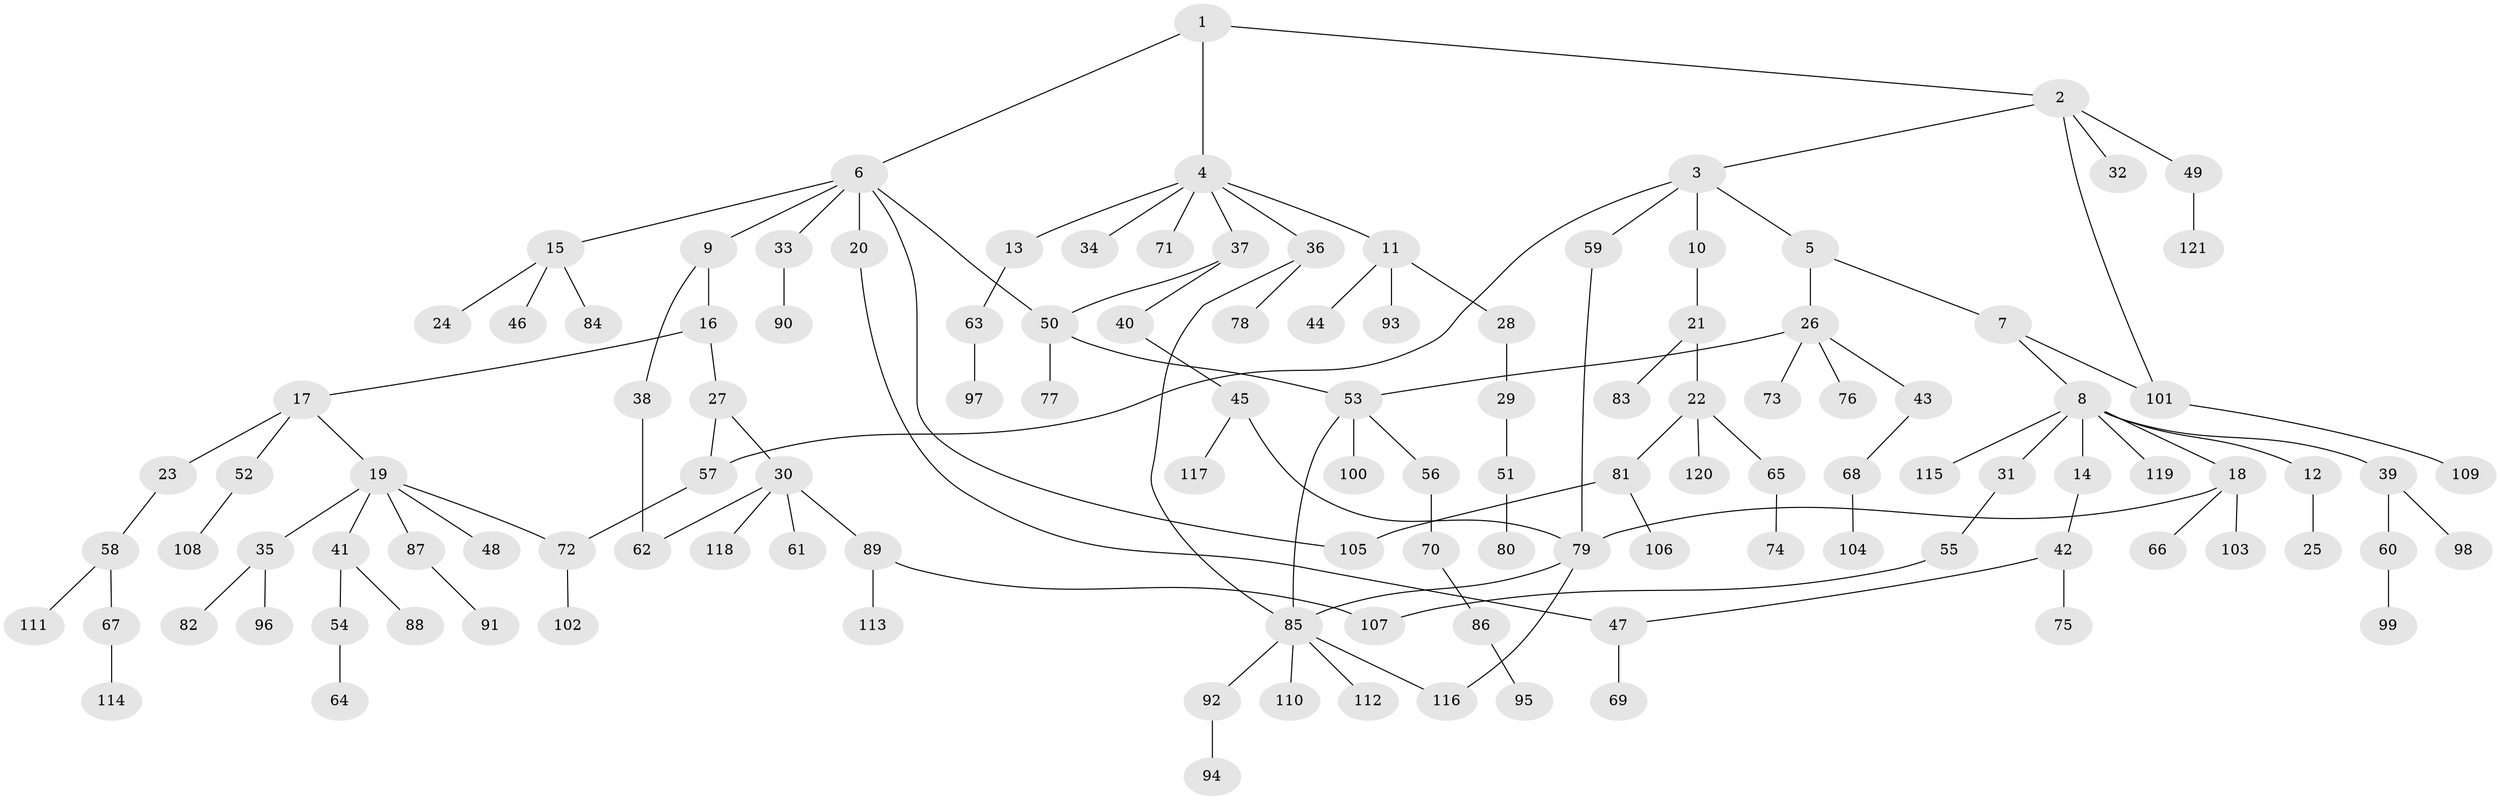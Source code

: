 // Generated by graph-tools (version 1.1) at 2025/25/03/09/25 03:25:28]
// undirected, 121 vertices, 134 edges
graph export_dot {
graph [start="1"]
  node [color=gray90,style=filled];
  1;
  2;
  3;
  4;
  5;
  6;
  7;
  8;
  9;
  10;
  11;
  12;
  13;
  14;
  15;
  16;
  17;
  18;
  19;
  20;
  21;
  22;
  23;
  24;
  25;
  26;
  27;
  28;
  29;
  30;
  31;
  32;
  33;
  34;
  35;
  36;
  37;
  38;
  39;
  40;
  41;
  42;
  43;
  44;
  45;
  46;
  47;
  48;
  49;
  50;
  51;
  52;
  53;
  54;
  55;
  56;
  57;
  58;
  59;
  60;
  61;
  62;
  63;
  64;
  65;
  66;
  67;
  68;
  69;
  70;
  71;
  72;
  73;
  74;
  75;
  76;
  77;
  78;
  79;
  80;
  81;
  82;
  83;
  84;
  85;
  86;
  87;
  88;
  89;
  90;
  91;
  92;
  93;
  94;
  95;
  96;
  97;
  98;
  99;
  100;
  101;
  102;
  103;
  104;
  105;
  106;
  107;
  108;
  109;
  110;
  111;
  112;
  113;
  114;
  115;
  116;
  117;
  118;
  119;
  120;
  121;
  1 -- 2;
  1 -- 4;
  1 -- 6;
  2 -- 3;
  2 -- 32;
  2 -- 49;
  2 -- 101;
  3 -- 5;
  3 -- 10;
  3 -- 57;
  3 -- 59;
  4 -- 11;
  4 -- 13;
  4 -- 34;
  4 -- 36;
  4 -- 37;
  4 -- 71;
  5 -- 7;
  5 -- 26;
  6 -- 9;
  6 -- 15;
  6 -- 20;
  6 -- 33;
  6 -- 50;
  6 -- 105;
  7 -- 8;
  7 -- 101;
  8 -- 12;
  8 -- 14;
  8 -- 18;
  8 -- 31;
  8 -- 39;
  8 -- 115;
  8 -- 119;
  9 -- 16;
  9 -- 38;
  10 -- 21;
  11 -- 28;
  11 -- 44;
  11 -- 93;
  12 -- 25;
  13 -- 63;
  14 -- 42;
  15 -- 24;
  15 -- 46;
  15 -- 84;
  16 -- 17;
  16 -- 27;
  17 -- 19;
  17 -- 23;
  17 -- 52;
  18 -- 66;
  18 -- 103;
  18 -- 79;
  19 -- 35;
  19 -- 41;
  19 -- 48;
  19 -- 72;
  19 -- 87;
  20 -- 47;
  21 -- 22;
  21 -- 83;
  22 -- 65;
  22 -- 81;
  22 -- 120;
  23 -- 58;
  26 -- 43;
  26 -- 53;
  26 -- 73;
  26 -- 76;
  27 -- 30;
  27 -- 57;
  28 -- 29;
  29 -- 51;
  30 -- 61;
  30 -- 89;
  30 -- 118;
  30 -- 62;
  31 -- 55;
  33 -- 90;
  35 -- 82;
  35 -- 96;
  36 -- 78;
  36 -- 85;
  37 -- 40;
  37 -- 50;
  38 -- 62;
  39 -- 60;
  39 -- 98;
  40 -- 45;
  41 -- 54;
  41 -- 88;
  42 -- 75;
  42 -- 47;
  43 -- 68;
  45 -- 79;
  45 -- 117;
  47 -- 69;
  49 -- 121;
  50 -- 77;
  50 -- 53;
  51 -- 80;
  52 -- 108;
  53 -- 56;
  53 -- 100;
  53 -- 85;
  54 -- 64;
  55 -- 107;
  56 -- 70;
  57 -- 72;
  58 -- 67;
  58 -- 111;
  59 -- 79;
  60 -- 99;
  63 -- 97;
  65 -- 74;
  67 -- 114;
  68 -- 104;
  70 -- 86;
  72 -- 102;
  79 -- 85;
  79 -- 116;
  81 -- 106;
  81 -- 105;
  85 -- 92;
  85 -- 110;
  85 -- 112;
  85 -- 116;
  86 -- 95;
  87 -- 91;
  89 -- 107;
  89 -- 113;
  92 -- 94;
  101 -- 109;
}
